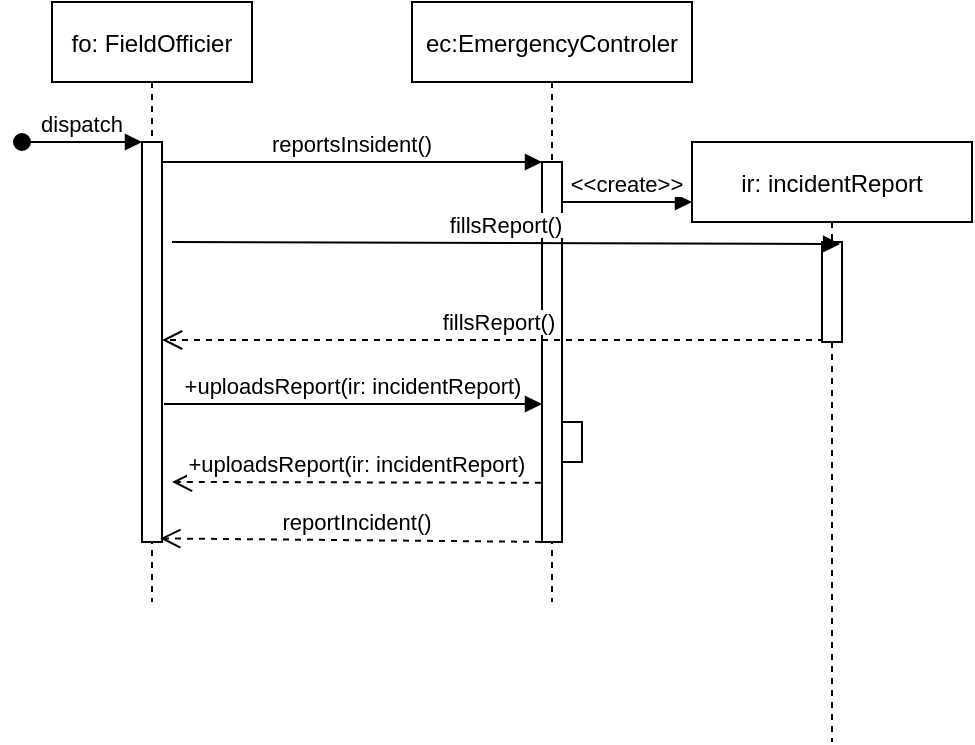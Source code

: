 <mxfile version="17.4.0" type="github">
  <diagram id="kgpKYQtTHZ0yAKxKKP6v" name="Page-1">
    <mxGraphModel dx="462" dy="793" grid="1" gridSize="10" guides="1" tooltips="1" connect="1" arrows="1" fold="1" page="1" pageScale="1" pageWidth="850" pageHeight="1100" math="0" shadow="0">
      <root>
        <mxCell id="0" />
        <mxCell id="1" parent="0" />
        <mxCell id="3nuBFxr9cyL0pnOWT2aG-1" value="fo: FieldOfficier" style="shape=umlLifeline;perimeter=lifelinePerimeter;container=1;collapsible=0;recursiveResize=0;rounded=0;shadow=0;strokeWidth=1;" parent="1" vertex="1">
          <mxGeometry x="120" y="80" width="100" height="300" as="geometry" />
        </mxCell>
        <mxCell id="3nuBFxr9cyL0pnOWT2aG-2" value="" style="points=[];perimeter=orthogonalPerimeter;rounded=0;shadow=0;strokeWidth=1;" parent="3nuBFxr9cyL0pnOWT2aG-1" vertex="1">
          <mxGeometry x="45" y="70" width="10" height="200" as="geometry" />
        </mxCell>
        <mxCell id="3nuBFxr9cyL0pnOWT2aG-3" value="dispatch" style="verticalAlign=bottom;startArrow=oval;endArrow=block;startSize=8;shadow=0;strokeWidth=1;" parent="3nuBFxr9cyL0pnOWT2aG-1" target="3nuBFxr9cyL0pnOWT2aG-2" edge="1">
          <mxGeometry relative="1" as="geometry">
            <mxPoint x="-15" y="70" as="sourcePoint" />
          </mxGeometry>
        </mxCell>
        <mxCell id="3nuBFxr9cyL0pnOWT2aG-5" value="ec:EmergencyControler" style="shape=umlLifeline;perimeter=lifelinePerimeter;container=1;collapsible=0;recursiveResize=0;rounded=0;shadow=0;strokeWidth=1;" parent="1" vertex="1">
          <mxGeometry x="300" y="80" width="140" height="300" as="geometry" />
        </mxCell>
        <mxCell id="3nuBFxr9cyL0pnOWT2aG-6" value="" style="points=[];perimeter=orthogonalPerimeter;rounded=0;shadow=0;strokeWidth=1;" parent="3nuBFxr9cyL0pnOWT2aG-5" vertex="1">
          <mxGeometry x="65" y="80" width="10" height="190" as="geometry" />
        </mxCell>
        <mxCell id="oa-cGdEv4hSGYOgKIFAz-4" value="&lt;&lt;create&gt;&gt;" style="verticalAlign=bottom;endArrow=block;shadow=0;strokeWidth=1;" edge="1" parent="3nuBFxr9cyL0pnOWT2aG-5">
          <mxGeometry relative="1" as="geometry">
            <mxPoint x="75" y="100.0" as="sourcePoint" />
            <mxPoint x="140" y="100" as="targetPoint" />
          </mxGeometry>
        </mxCell>
        <mxCell id="oa-cGdEv4hSGYOgKIFAz-8" value="" style="points=[];perimeter=orthogonalPerimeter;rounded=0;shadow=0;strokeWidth=1;" vertex="1" parent="3nuBFxr9cyL0pnOWT2aG-5">
          <mxGeometry x="75" y="210" width="10" height="20" as="geometry" />
        </mxCell>
        <mxCell id="3nuBFxr9cyL0pnOWT2aG-7" value="fillsReport()" style="verticalAlign=bottom;endArrow=open;dashed=1;endSize=8;shadow=0;strokeWidth=1;exitX=0.7;exitY=0.98;exitDx=0;exitDy=0;exitPerimeter=0;" parent="1" source="oa-cGdEv4hSGYOgKIFAz-2" target="3nuBFxr9cyL0pnOWT2aG-2" edge="1">
          <mxGeometry relative="1" as="geometry">
            <mxPoint x="275" y="236" as="targetPoint" />
            <mxPoint x="500" y="240" as="sourcePoint" />
          </mxGeometry>
        </mxCell>
        <mxCell id="3nuBFxr9cyL0pnOWT2aG-8" value="reportsInsident()" style="verticalAlign=bottom;endArrow=block;entryX=0;entryY=0;shadow=0;strokeWidth=1;" parent="1" source="3nuBFxr9cyL0pnOWT2aG-2" target="3nuBFxr9cyL0pnOWT2aG-6" edge="1">
          <mxGeometry relative="1" as="geometry">
            <mxPoint x="275" y="160" as="sourcePoint" />
          </mxGeometry>
        </mxCell>
        <mxCell id="3nuBFxr9cyL0pnOWT2aG-10" value="+uploadsReport(ir: incidentReport)" style="verticalAlign=bottom;endArrow=open;dashed=1;endSize=8;exitX=-0.057;exitY=0.844;shadow=0;strokeWidth=1;exitDx=0;exitDy=0;exitPerimeter=0;" parent="1" source="3nuBFxr9cyL0pnOWT2aG-6" edge="1">
          <mxGeometry relative="1" as="geometry">
            <mxPoint x="180" y="320" as="targetPoint" />
            <mxPoint x="360" y="320" as="sourcePoint" />
          </mxGeometry>
        </mxCell>
        <mxCell id="oa-cGdEv4hSGYOgKIFAz-1" value="ir: incidentReport" style="shape=umlLifeline;perimeter=lifelinePerimeter;container=1;collapsible=0;recursiveResize=0;rounded=0;shadow=0;strokeWidth=1;" vertex="1" parent="1">
          <mxGeometry x="440" y="150" width="140" height="300" as="geometry" />
        </mxCell>
        <mxCell id="oa-cGdEv4hSGYOgKIFAz-2" value="" style="points=[];perimeter=orthogonalPerimeter;rounded=0;shadow=0;strokeWidth=1;" vertex="1" parent="oa-cGdEv4hSGYOgKIFAz-1">
          <mxGeometry x="65" y="50" width="10" height="50" as="geometry" />
        </mxCell>
        <mxCell id="3nuBFxr9cyL0pnOWT2aG-9" value="fillsReport()" style="verticalAlign=bottom;endArrow=block;shadow=0;strokeWidth=1;entryX=0.529;entryY=0.17;entryDx=0;entryDy=0;entryPerimeter=0;" parent="1" target="oa-cGdEv4hSGYOgKIFAz-1" edge="1">
          <mxGeometry relative="1" as="geometry">
            <mxPoint x="180" y="200" as="sourcePoint" />
            <mxPoint x="270" y="210" as="targetPoint" />
          </mxGeometry>
        </mxCell>
        <mxCell id="oa-cGdEv4hSGYOgKIFAz-6" value="reportIncident()" style="verticalAlign=bottom;endArrow=open;dashed=1;endSize=8;exitX=1;exitY=0.95;shadow=0;strokeWidth=1;entryX=0.914;entryY=0.991;entryDx=0;entryDy=0;entryPerimeter=0;" edge="1" parent="1" target="3nuBFxr9cyL0pnOWT2aG-2">
          <mxGeometry relative="1" as="geometry">
            <mxPoint x="180" y="350" as="targetPoint" />
            <mxPoint x="370.5" y="350" as="sourcePoint" />
          </mxGeometry>
        </mxCell>
        <mxCell id="oa-cGdEv4hSGYOgKIFAz-5" value="+uploadsReport(ir: incidentReport)" style="verticalAlign=bottom;endArrow=block;shadow=0;strokeWidth=1;exitX=1.1;exitY=0.655;exitDx=0;exitDy=0;exitPerimeter=0;" edge="1" parent="1" source="3nuBFxr9cyL0pnOWT2aG-2" target="3nuBFxr9cyL0pnOWT2aG-6">
          <mxGeometry relative="1" as="geometry">
            <mxPoint x="260" y="280" as="sourcePoint" />
            <mxPoint x="355" y="299.5" as="targetPoint" />
          </mxGeometry>
        </mxCell>
      </root>
    </mxGraphModel>
  </diagram>
</mxfile>
